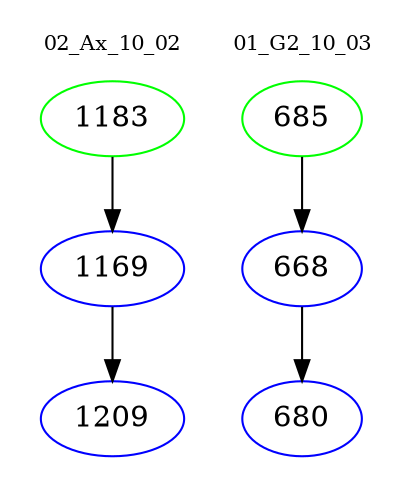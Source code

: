 digraph{
subgraph cluster_0 {
color = white
label = "02_Ax_10_02";
fontsize=10;
T0_1183 [label="1183", color="green"]
T0_1183 -> T0_1169 [color="black"]
T0_1169 [label="1169", color="blue"]
T0_1169 -> T0_1209 [color="black"]
T0_1209 [label="1209", color="blue"]
}
subgraph cluster_1 {
color = white
label = "01_G2_10_03";
fontsize=10;
T1_685 [label="685", color="green"]
T1_685 -> T1_668 [color="black"]
T1_668 [label="668", color="blue"]
T1_668 -> T1_680 [color="black"]
T1_680 [label="680", color="blue"]
}
}
